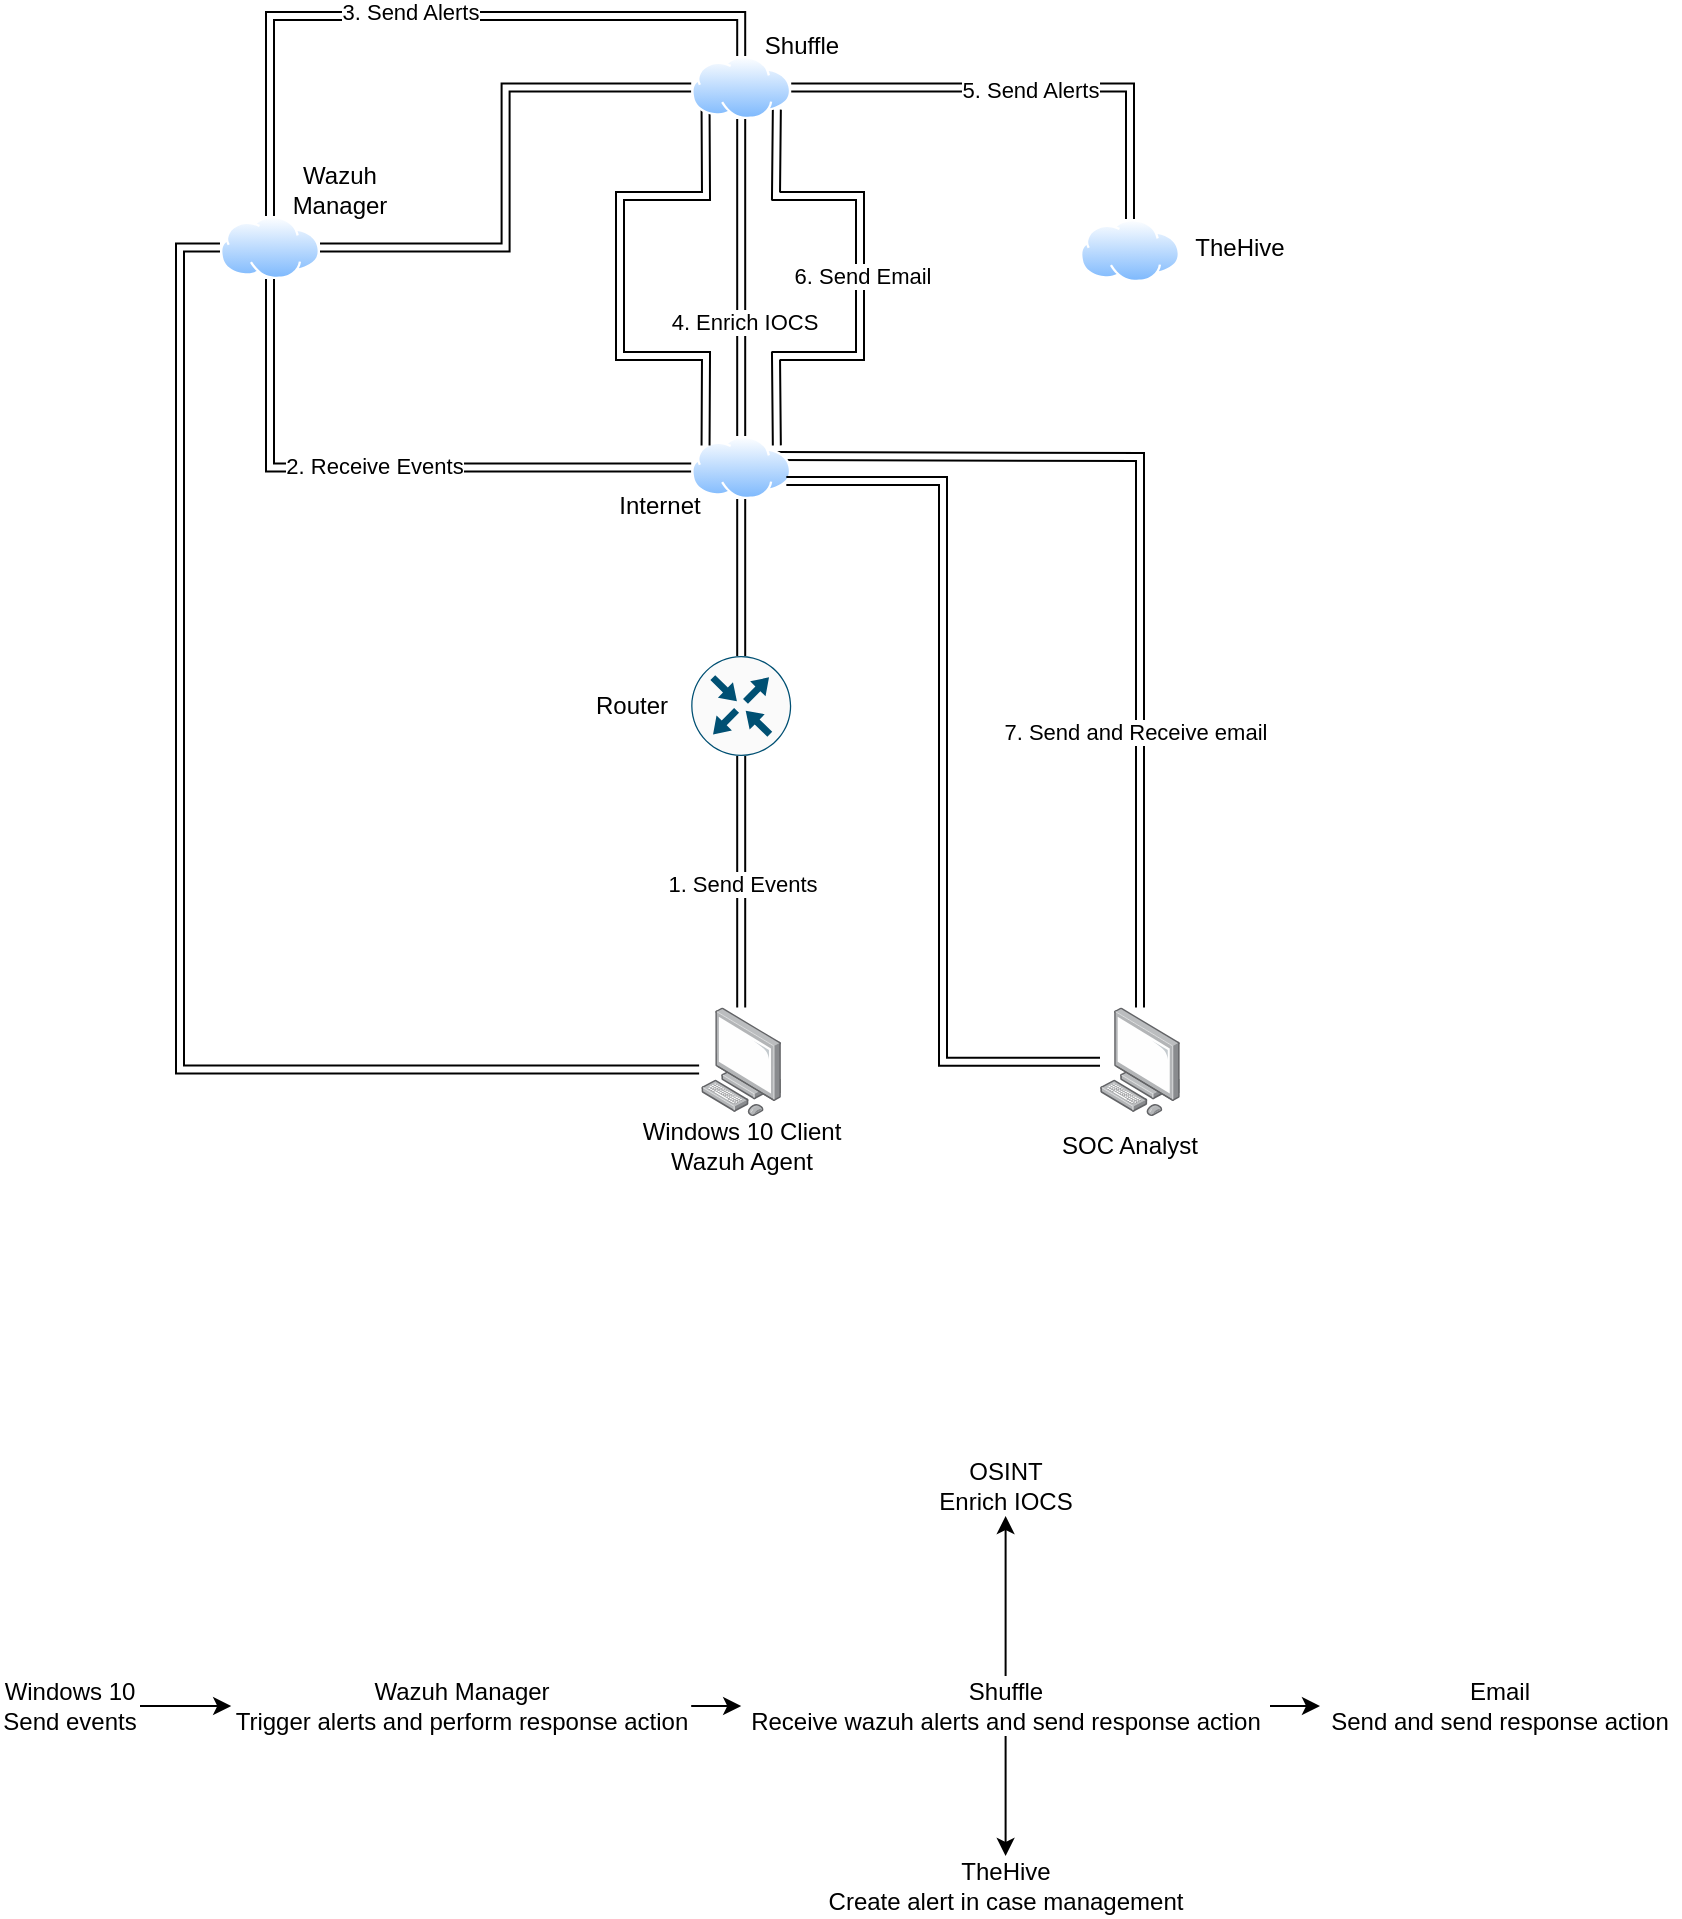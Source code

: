<mxfile version="24.7.17">
  <diagram name="Page-1" id="D0JsHQ4YXtNWg4Yk6zB2">
    <mxGraphModel dx="1134" dy="660" grid="1" gridSize="10" guides="1" tooltips="1" connect="1" arrows="1" fold="1" page="1" pageScale="1" pageWidth="850" pageHeight="1100" math="0" shadow="0">
      <root>
        <mxCell id="0" />
        <mxCell id="1" parent="0" />
        <mxCell id="vkyqPre0zpjpMaQzLrcU-8" value="" style="edgeStyle=orthogonalEdgeStyle;rounded=0;orthogonalLoop=1;jettySize=auto;html=1;entryX=0.5;entryY=1;entryDx=0;entryDy=0;shape=link;" edge="1" parent="1" source="vkyqPre0zpjpMaQzLrcU-9" target="vkyqPre0zpjpMaQzLrcU-3">
          <mxGeometry relative="1" as="geometry">
            <mxPoint x="380.6" y="308.685" as="targetPoint" />
          </mxGeometry>
        </mxCell>
        <mxCell id="vkyqPre0zpjpMaQzLrcU-1" value="" style="image;points=[];aspect=fixed;html=1;align=center;shadow=0;dashed=0;image=img/lib/allied_telesis/computer_and_terminals/Personal_Computer.svg;" vertex="1" parent="1">
          <mxGeometry x="360.6" y="515.79" width="40" height="54.21" as="geometry" />
        </mxCell>
        <mxCell id="vkyqPre0zpjpMaQzLrcU-2" value="Windows 10 Client&lt;br&gt;Wazuh Agent" style="text;strokeColor=none;align=center;fillColor=none;html=1;verticalAlign=middle;whiteSpace=wrap;rounded=0;" vertex="1" parent="1">
          <mxGeometry x="320.6" y="570" width="120" height="30" as="geometry" />
        </mxCell>
        <mxCell id="vkyqPre0zpjpMaQzLrcU-11" style="rounded=0;orthogonalLoop=1;jettySize=auto;html=1;entryX=0.5;entryY=1;entryDx=0;entryDy=0;shape=link;edgeStyle=orthogonalEdgeStyle;" edge="1" parent="1" source="vkyqPre0zpjpMaQzLrcU-3" target="vkyqPre0zpjpMaQzLrcU-4">
          <mxGeometry relative="1" as="geometry" />
        </mxCell>
        <mxCell id="vkyqPre0zpjpMaQzLrcU-19" value="2. Receive Events" style="edgeLabel;html=1;align=center;verticalAlign=middle;resizable=0;points=[];" vertex="1" connectable="0" parent="vkyqPre0zpjpMaQzLrcU-11">
          <mxGeometry x="0.039" y="-1" relative="1" as="geometry">
            <mxPoint as="offset" />
          </mxGeometry>
        </mxCell>
        <mxCell id="vkyqPre0zpjpMaQzLrcU-32" style="edgeStyle=orthogonalEdgeStyle;rounded=0;orthogonalLoop=1;jettySize=auto;html=1;shape=link;" edge="1" parent="1" target="vkyqPre0zpjpMaQzLrcU-13">
          <mxGeometry relative="1" as="geometry">
            <mxPoint x="398" y="240" as="sourcePoint" />
          </mxGeometry>
        </mxCell>
        <mxCell id="vkyqPre0zpjpMaQzLrcU-34" value="7. Send and Receive email&amp;nbsp;" style="edgeLabel;html=1;align=center;verticalAlign=middle;resizable=0;points=[];" vertex="1" connectable="0" parent="vkyqPre0zpjpMaQzLrcU-32">
          <mxGeometry x="0.398" y="-1" relative="1" as="geometry">
            <mxPoint as="offset" />
          </mxGeometry>
        </mxCell>
        <mxCell id="vkyqPre0zpjpMaQzLrcU-3" value="" style="image;aspect=fixed;perimeter=ellipsePerimeter;html=1;align=center;shadow=0;dashed=0;spacingTop=3;image=img/lib/active_directory/internet_cloud.svg;" vertex="1" parent="1">
          <mxGeometry x="355.6" y="230" width="50" height="31.5" as="geometry" />
        </mxCell>
        <mxCell id="vkyqPre0zpjpMaQzLrcU-20" style="rounded=0;orthogonalLoop=1;jettySize=auto;html=1;entryX=0.5;entryY=0;entryDx=0;entryDy=0;shape=link;edgeStyle=orthogonalEdgeStyle;exitX=0.5;exitY=0;exitDx=0;exitDy=0;" edge="1" parent="1" source="vkyqPre0zpjpMaQzLrcU-4" target="vkyqPre0zpjpMaQzLrcU-5">
          <mxGeometry relative="1" as="geometry" />
        </mxCell>
        <mxCell id="vkyqPre0zpjpMaQzLrcU-21" value="3. Send Alerts" style="edgeLabel;html=1;align=center;verticalAlign=middle;resizable=0;points=[];" vertex="1" connectable="0" parent="vkyqPre0zpjpMaQzLrcU-20">
          <mxGeometry x="-0.045" y="2" relative="1" as="geometry">
            <mxPoint as="offset" />
          </mxGeometry>
        </mxCell>
        <mxCell id="vkyqPre0zpjpMaQzLrcU-4" value="" style="image;aspect=fixed;perimeter=ellipsePerimeter;html=1;align=center;shadow=0;dashed=0;spacingTop=3;image=img/lib/active_directory/internet_cloud.svg;" vertex="1" parent="1">
          <mxGeometry x="120" y="120" width="50" height="31.5" as="geometry" />
        </mxCell>
        <mxCell id="vkyqPre0zpjpMaQzLrcU-23" style="rounded=0;orthogonalLoop=1;jettySize=auto;html=1;entryX=0;entryY=0;entryDx=0;entryDy=0;shape=link;exitX=0;exitY=1;exitDx=0;exitDy=0;" edge="1" parent="1" source="vkyqPre0zpjpMaQzLrcU-5" target="vkyqPre0zpjpMaQzLrcU-3">
          <mxGeometry relative="1" as="geometry">
            <mxPoint x="370.0" y="71.5" as="sourcePoint" />
            <mxPoint x="370.0" y="230" as="targetPoint" />
            <Array as="points">
              <mxPoint x="363" y="110" />
              <mxPoint x="320" y="110" />
              <mxPoint x="320" y="190" />
              <mxPoint x="363" y="190" />
            </Array>
          </mxGeometry>
        </mxCell>
        <mxCell id="vkyqPre0zpjpMaQzLrcU-25" style="rounded=0;orthogonalLoop=1;jettySize=auto;html=1;entryX=0.5;entryY=0;entryDx=0;entryDy=0;shape=link;exitX=1;exitY=0.5;exitDx=0;exitDy=0;edgeStyle=orthogonalEdgeStyle;" edge="1" parent="1" source="vkyqPre0zpjpMaQzLrcU-5" target="vkyqPre0zpjpMaQzLrcU-6">
          <mxGeometry relative="1" as="geometry" />
        </mxCell>
        <mxCell id="vkyqPre0zpjpMaQzLrcU-26" value="5. Send Alerts" style="edgeLabel;html=1;align=center;verticalAlign=middle;resizable=0;points=[];" vertex="1" connectable="0" parent="vkyqPre0zpjpMaQzLrcU-25">
          <mxGeometry x="0.015" y="-1" relative="1" as="geometry">
            <mxPoint as="offset" />
          </mxGeometry>
        </mxCell>
        <mxCell id="vkyqPre0zpjpMaQzLrcU-30" style="rounded=0;orthogonalLoop=1;jettySize=auto;html=1;exitX=1;exitY=1;exitDx=0;exitDy=0;shape=link;entryX=1;entryY=0;entryDx=0;entryDy=0;" edge="1" parent="1" source="vkyqPre0zpjpMaQzLrcU-5" target="vkyqPre0zpjpMaQzLrcU-3">
          <mxGeometry relative="1" as="geometry">
            <mxPoint x="390" y="71.5" as="sourcePoint" />
            <mxPoint x="390" y="230" as="targetPoint" />
            <Array as="points">
              <mxPoint x="398" y="110" />
              <mxPoint x="440" y="110" />
              <mxPoint x="440" y="190" />
              <mxPoint x="398" y="190" />
            </Array>
          </mxGeometry>
        </mxCell>
        <mxCell id="vkyqPre0zpjpMaQzLrcU-31" value="6. Send Email" style="edgeLabel;html=1;align=center;verticalAlign=middle;resizable=0;points=[];" vertex="1" connectable="0" parent="vkyqPre0zpjpMaQzLrcU-30">
          <mxGeometry x="0.24" relative="1" as="geometry">
            <mxPoint x="1" y="-31" as="offset" />
          </mxGeometry>
        </mxCell>
        <mxCell id="vkyqPre0zpjpMaQzLrcU-36" style="rounded=0;orthogonalLoop=1;jettySize=auto;html=1;exitX=0.5;exitY=1;exitDx=0;exitDy=0;shape=link;" edge="1" parent="1" source="vkyqPre0zpjpMaQzLrcU-5" target="vkyqPre0zpjpMaQzLrcU-3">
          <mxGeometry relative="1" as="geometry" />
        </mxCell>
        <mxCell id="vkyqPre0zpjpMaQzLrcU-37" value="4. Enrich IOCS" style="edgeLabel;html=1;align=center;verticalAlign=middle;resizable=0;points=[];" vertex="1" connectable="0" parent="vkyqPre0zpjpMaQzLrcU-36">
          <mxGeometry x="0.276" y="1" relative="1" as="geometry">
            <mxPoint as="offset" />
          </mxGeometry>
        </mxCell>
        <mxCell id="vkyqPre0zpjpMaQzLrcU-38" style="edgeStyle=orthogonalEdgeStyle;rounded=0;orthogonalLoop=1;jettySize=auto;html=1;exitX=0;exitY=0.5;exitDx=0;exitDy=0;entryX=1;entryY=0.5;entryDx=0;entryDy=0;shape=link;" edge="1" parent="1" source="vkyqPre0zpjpMaQzLrcU-5" target="vkyqPre0zpjpMaQzLrcU-4">
          <mxGeometry relative="1" as="geometry" />
        </mxCell>
        <mxCell id="vkyqPre0zpjpMaQzLrcU-5" value="" style="image;aspect=fixed;perimeter=ellipsePerimeter;html=1;align=center;shadow=0;dashed=0;spacingTop=3;image=img/lib/active_directory/internet_cloud.svg;" vertex="1" parent="1">
          <mxGeometry x="355.6" y="40" width="50" height="31.5" as="geometry" />
        </mxCell>
        <mxCell id="vkyqPre0zpjpMaQzLrcU-6" value="" style="image;aspect=fixed;perimeter=ellipsePerimeter;html=1;align=center;shadow=0;dashed=0;spacingTop=3;image=img/lib/active_directory/internet_cloud.svg;" vertex="1" parent="1">
          <mxGeometry x="550" y="121.5" width="50" height="31.5" as="geometry" />
        </mxCell>
        <mxCell id="vkyqPre0zpjpMaQzLrcU-10" value="" style="edgeStyle=orthogonalEdgeStyle;rounded=0;orthogonalLoop=1;jettySize=auto;html=1;entryX=0.5;entryY=1;entryDx=0;entryDy=0;shape=link;" edge="1" parent="1" source="vkyqPre0zpjpMaQzLrcU-1" target="vkyqPre0zpjpMaQzLrcU-9">
          <mxGeometry relative="1" as="geometry">
            <mxPoint x="381" y="516" as="sourcePoint" />
            <mxPoint x="381" y="262" as="targetPoint" />
          </mxGeometry>
        </mxCell>
        <mxCell id="vkyqPre0zpjpMaQzLrcU-16" value="1. Send Events" style="edgeLabel;html=1;align=center;verticalAlign=middle;resizable=0;points=[];" vertex="1" connectable="0" parent="vkyqPre0zpjpMaQzLrcU-10">
          <mxGeometry x="-0.018" relative="1" as="geometry">
            <mxPoint as="offset" />
          </mxGeometry>
        </mxCell>
        <mxCell id="vkyqPre0zpjpMaQzLrcU-9" value="" style="sketch=0;points=[[0.5,0,0],[1,0.5,0],[0.5,1,0],[0,0.5,0],[0.145,0.145,0],[0.856,0.145,0],[0.855,0.856,0],[0.145,0.855,0]];verticalLabelPosition=bottom;html=1;verticalAlign=top;aspect=fixed;align=center;pointerEvents=1;shape=mxgraph.cisco19.rect;prIcon=router;fillColor=#FAFAFA;strokeColor=#005073;" vertex="1" parent="1">
          <mxGeometry x="355.6" y="340" width="50" height="50" as="geometry" />
        </mxCell>
        <mxCell id="vkyqPre0zpjpMaQzLrcU-12" value="Router" style="text;strokeColor=none;align=center;fillColor=none;html=1;verticalAlign=middle;whiteSpace=wrap;rounded=0;" vertex="1" parent="1">
          <mxGeometry x="295.6" y="350" width="60" height="30" as="geometry" />
        </mxCell>
        <mxCell id="vkyqPre0zpjpMaQzLrcU-13" value="" style="image;points=[];aspect=fixed;html=1;align=center;shadow=0;dashed=0;image=img/lib/allied_telesis/computer_and_terminals/Personal_Computer.svg;" vertex="1" parent="1">
          <mxGeometry x="560" y="515.79" width="40" height="54.21" as="geometry" />
        </mxCell>
        <mxCell id="vkyqPre0zpjpMaQzLrcU-14" value="Internet" style="text;strokeColor=none;align=center;fillColor=none;html=1;verticalAlign=middle;whiteSpace=wrap;rounded=0;" vertex="1" parent="1">
          <mxGeometry x="310" y="250" width="60" height="30" as="geometry" />
        </mxCell>
        <mxCell id="vkyqPre0zpjpMaQzLrcU-15" value="Wazuh Manager" style="text;strokeColor=none;align=center;fillColor=none;html=1;verticalAlign=middle;whiteSpace=wrap;rounded=0;" vertex="1" parent="1">
          <mxGeometry x="150" y="91.5" width="60" height="30" as="geometry" />
        </mxCell>
        <mxCell id="vkyqPre0zpjpMaQzLrcU-22" value="Shuffle" style="text;strokeColor=none;align=center;fillColor=none;html=1;verticalAlign=middle;whiteSpace=wrap;rounded=0;" vertex="1" parent="1">
          <mxGeometry x="380.6" y="20" width="60" height="30" as="geometry" />
        </mxCell>
        <mxCell id="vkyqPre0zpjpMaQzLrcU-27" value="TheHive" style="text;strokeColor=none;align=center;fillColor=none;html=1;verticalAlign=middle;whiteSpace=wrap;rounded=0;" vertex="1" parent="1">
          <mxGeometry x="600" y="120.75" width="60" height="30" as="geometry" />
        </mxCell>
        <mxCell id="vkyqPre0zpjpMaQzLrcU-33" value="SOC Analyst" style="text;strokeColor=none;align=center;fillColor=none;html=1;verticalAlign=middle;whiteSpace=wrap;rounded=0;" vertex="1" parent="1">
          <mxGeometry x="515" y="570" width="120" height="30" as="geometry" />
        </mxCell>
        <mxCell id="vkyqPre0zpjpMaQzLrcU-35" style="edgeStyle=elbowEdgeStyle;rounded=0;orthogonalLoop=1;jettySize=auto;html=1;shape=link;exitX=1;exitY=0.75;exitDx=0;exitDy=0;" edge="1" parent="1" source="vkyqPre0zpjpMaQzLrcU-3" target="vkyqPre0zpjpMaQzLrcU-13">
          <mxGeometry relative="1" as="geometry" />
        </mxCell>
        <mxCell id="vkyqPre0zpjpMaQzLrcU-39" style="edgeStyle=orthogonalEdgeStyle;rounded=0;orthogonalLoop=1;jettySize=auto;html=1;exitX=0;exitY=0.5;exitDx=0;exitDy=0;entryX=-0.026;entryY=0.57;entryDx=0;entryDy=0;entryPerimeter=0;shape=link;" edge="1" parent="1" source="vkyqPre0zpjpMaQzLrcU-4" target="vkyqPre0zpjpMaQzLrcU-1">
          <mxGeometry relative="1" as="geometry" />
        </mxCell>
        <mxCell id="vkyqPre0zpjpMaQzLrcU-47" style="edgeStyle=orthogonalEdgeStyle;rounded=0;orthogonalLoop=1;jettySize=auto;html=1;entryX=0;entryY=0.5;entryDx=0;entryDy=0;" edge="1" parent="1" source="vkyqPre0zpjpMaQzLrcU-40" target="vkyqPre0zpjpMaQzLrcU-41">
          <mxGeometry relative="1" as="geometry" />
        </mxCell>
        <mxCell id="vkyqPre0zpjpMaQzLrcU-40" value="Windows 10&lt;br&gt;Send events" style="text;strokeColor=none;align=center;fillColor=none;html=1;verticalAlign=middle;whiteSpace=wrap;rounded=0;" vertex="1" parent="1">
          <mxGeometry x="10" y="850" width="70" height="30" as="geometry" />
        </mxCell>
        <mxCell id="vkyqPre0zpjpMaQzLrcU-48" style="edgeStyle=orthogonalEdgeStyle;rounded=0;orthogonalLoop=1;jettySize=auto;html=1;entryX=0;entryY=0.5;entryDx=0;entryDy=0;" edge="1" parent="1" source="vkyqPre0zpjpMaQzLrcU-41" target="vkyqPre0zpjpMaQzLrcU-42">
          <mxGeometry relative="1" as="geometry" />
        </mxCell>
        <mxCell id="vkyqPre0zpjpMaQzLrcU-41" value="Wazuh Manager&lt;br&gt;Trigger alerts and perform response action" style="text;strokeColor=none;align=center;fillColor=none;html=1;verticalAlign=middle;whiteSpace=wrap;rounded=0;" vertex="1" parent="1">
          <mxGeometry x="125.6" y="850" width="230" height="30" as="geometry" />
        </mxCell>
        <mxCell id="vkyqPre0zpjpMaQzLrcU-49" style="edgeStyle=orthogonalEdgeStyle;rounded=0;orthogonalLoop=1;jettySize=auto;html=1;entryX=0.5;entryY=1;entryDx=0;entryDy=0;" edge="1" parent="1" source="vkyqPre0zpjpMaQzLrcU-42" target="vkyqPre0zpjpMaQzLrcU-44">
          <mxGeometry relative="1" as="geometry" />
        </mxCell>
        <mxCell id="vkyqPre0zpjpMaQzLrcU-50" style="edgeStyle=orthogonalEdgeStyle;rounded=0;orthogonalLoop=1;jettySize=auto;html=1;exitX=0.5;exitY=1;exitDx=0;exitDy=0;entryX=0.5;entryY=0;entryDx=0;entryDy=0;" edge="1" parent="1" source="vkyqPre0zpjpMaQzLrcU-42" target="vkyqPre0zpjpMaQzLrcU-45">
          <mxGeometry relative="1" as="geometry" />
        </mxCell>
        <mxCell id="vkyqPre0zpjpMaQzLrcU-51" style="edgeStyle=orthogonalEdgeStyle;rounded=0;orthogonalLoop=1;jettySize=auto;html=1;exitX=1;exitY=0.5;exitDx=0;exitDy=0;entryX=0;entryY=0.5;entryDx=0;entryDy=0;" edge="1" parent="1" source="vkyqPre0zpjpMaQzLrcU-42" target="vkyqPre0zpjpMaQzLrcU-43">
          <mxGeometry relative="1" as="geometry" />
        </mxCell>
        <mxCell id="vkyqPre0zpjpMaQzLrcU-42" value="Shuffle&lt;br&gt;Receive wazuh alerts and send response action" style="text;strokeColor=none;align=center;fillColor=none;html=1;verticalAlign=middle;whiteSpace=wrap;rounded=0;" vertex="1" parent="1">
          <mxGeometry x="380.6" y="850" width="264.4" height="30" as="geometry" />
        </mxCell>
        <mxCell id="vkyqPre0zpjpMaQzLrcU-43" value="Email&lt;br&gt;Send and send response action" style="text;strokeColor=none;align=center;fillColor=none;html=1;verticalAlign=middle;whiteSpace=wrap;rounded=0;" vertex="1" parent="1">
          <mxGeometry x="670" y="850" width="180" height="30" as="geometry" />
        </mxCell>
        <mxCell id="vkyqPre0zpjpMaQzLrcU-44" value="OSINT&lt;br&gt;Enrich IOCS" style="text;strokeColor=none;align=center;fillColor=none;html=1;verticalAlign=middle;whiteSpace=wrap;rounded=0;" vertex="1" parent="1">
          <mxGeometry x="477.8" y="740" width="70" height="30" as="geometry" />
        </mxCell>
        <mxCell id="vkyqPre0zpjpMaQzLrcU-45" value="TheHive&lt;br&gt;Create alert in case management" style="text;strokeColor=none;align=center;fillColor=none;html=1;verticalAlign=middle;whiteSpace=wrap;rounded=0;" vertex="1" parent="1">
          <mxGeometry x="417.8" y="940" width="190" height="30" as="geometry" />
        </mxCell>
      </root>
    </mxGraphModel>
  </diagram>
</mxfile>
